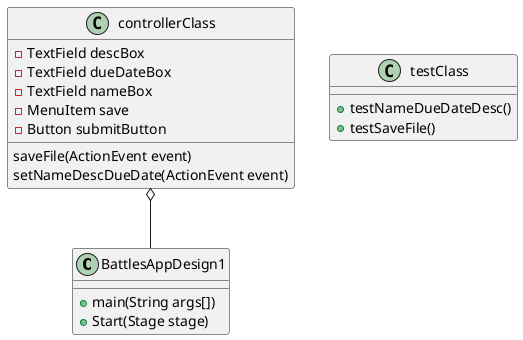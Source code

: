 @startuml
'https://plantuml.com/class-diagram

class BattlesAppDesign1 {
    +main(String args[])
    +Start(Stage stage)
}

controllerClass o-- BattlesAppDesign1

class controllerClass{
    -TextField descBox
    -TextField dueDateBox
    -TextField nameBox
    -MenuItem save
    -Button submitButton

    saveFile(ActionEvent event)
    setNameDescDueDate(ActionEvent event)
}

class testClass{
    +testNameDueDateDesc()
    +testSaveFile()
}

@enduml